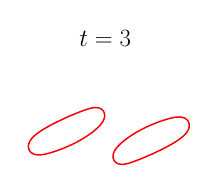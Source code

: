 \begin{tikzpicture}[scale=0.36]

\begin{axis}[
  xmin = -6,
  xmax = 2,
  ymin = -2,
  ymax = 2,
  axis equal = true,
  hide axis,
  title = {\Huge$t=3$}
  ]

\addplot [mark=none,red,line width=1.5] table{
-2.022e+00 8.749e-01
-2.023e+00 9.327e-01
-2.036e+00 9.934e-01
-2.064e+00 1.057e+00
-2.112e+00 1.119e+00
-2.184e+00 1.173e+00
-2.279e+00 1.208e+00
-2.39e+00 1.22e+00
-2.512e+00 1.21e+00
-2.642e+00 1.181e+00
-2.777e+00 1.139e+00
-2.919e+00 1.089e+00
-3.066e+00 1.032e+00
-3.217e+00 9.716e-01
-3.372e+00 9.072e-01
-3.528e+00 8.397e-01
-3.685e+00 7.694e-01
-3.841e+00 6.969e-01
-3.994e+00 6.225e-01
-4.144e+00 5.468e-01
-4.288e+00 4.704e-01
-4.426e+00 3.935e-01
-4.555e+00 3.167e-01
-4.675e+00 2.399e-01
-4.784e+00 1.634e-01
-4.88e+00 8.718e-02
-4.963e+00 1.138e-02
-5.031e+00 -6.343e-02
-5.083e+00 -1.363e-01
-5.121e+00 -2.058e-01
-5.145e+00 -2.71e-01
-5.159e+00 -3.317e-01
-5.162e+00 -3.894e-01
-5.157e+00 -4.469e-01
-5.14e+00 -5.064e-01
-5.107e+00 -5.679e-01
-5.056e+00 -6.276e-01
-4.982e+00 -6.787e-01
-4.888e+00 -7.145e-01
-4.777e+00 -7.31e-01
-4.654e+00 -7.283e-01
-4.523e+00 -7.097e-01
-4.384e+00 -6.788e-01
-4.239e+00 -6.388e-01
-4.089e+00 -5.916e-01
-3.935e+00 -5.383e-01
-3.778e+00 -4.794e-01
-3.62e+00 -4.154e-01
-3.463e+00 -3.464e-01
-3.308e+00 -2.728e-01
-3.156e+00 -1.952e-01
-3.009e+00 -1.141e-01
-2.869e+00 -3.039e-02
-2.737e+00 5.505e-02
-2.613e+00 1.411e-01
-2.5e+00 2.268e-01
-2.397e+00 3.112e-01
-2.306e+00 3.936e-01
-2.227e+00 4.735e-01
-2.162e+00 5.504e-01
-2.11e+00 6.238e-01
-2.071e+00 6.929e-01
-2.045e+00 7.574e-01
-2.029e+00 8.174e-01
-2.022e+00 8.749e-01
};

\addplot [mark=none,red,line width=1.5] table{
1.462e+00 4.894e-01
1.456e+00 5.469e-01
1.44e+00 6.064e-01
1.407e+00 6.679e-01
1.356e+00 7.276e-01
1.282e+00 7.787e-01
1.188e+00 8.145e-01
1.077e+00 8.31e-01
9.543e-01 8.283e-01
8.227e-01 8.097e-01
6.84e-01 7.788e-01
5.391e-01 7.388e-01
3.89e-01 6.916e-01
2.349e-01 6.383e-01
7.812e-02 5.794e-01
-7.976e-02 5.154e-01
-2.372e-01 4.464e-01
-3.925e-01 3.728e-01
-5.442e-01 2.952e-01
-6.908e-01 2.141e-01
-8.309e-01 1.304e-01
-9.632e-01 4.495e-02
-1.087e+00 -4.115e-02
-1.2e+00 -1.268e-01
-1.303e+00 -2.112e-01
-1.394e+00 -2.936e-01
-1.473e+00 -3.735e-01
-1.538e+00 -4.504e-01
-1.59e+00 -5.238e-01
-1.629e+00 -5.929e-01
-1.655e+00 -6.574e-01
-1.671e+00 -7.174e-01
-1.678e+00 -7.749e-01
-1.677e+00 -8.327e-01
-1.664e+00 -8.934e-01
-1.636e+00 -9.57e-01
-1.588e+00 -1.02e+00
-1.516e+00 -1.073e+00
-1.421e+00 -1.108e+00
-1.31e+00 -1.12e+00
-1.188e+00 -1.11e+00
-1.058e+00 -1.081e+00
-9.226e-01 -1.039e+00
-7.811e-01 -9.888e-01
-6.343e-01 -9.324e-01
-4.829e-01 -8.716e-01
-3.284e-01 -8.072e-01
-1.719e-01 -7.397e-01
-1.5e-02 -6.694e-01
1.409e-01 -5.969e-01
2.943e-01 -5.225e-01
4.438e-01 -4.468e-01
5.881e-01 -3.704e-01
7.256e-01 -2.935e-01
8.551e-01 -2.167e-01
9.751e-01 -1.399e-01
1.084e+00 -6.343e-02
1.18e+00 1.282e-02
1.263e+00 8.862e-02
1.331e+00 1.634e-01
1.383e+00 2.363e-01
1.421e+00 3.058e-01
1.445e+00 3.71e-01
1.458e+00 4.317e-01
1.462e+00 4.894e-01
};

\end{axis}
\end{tikzpicture}

